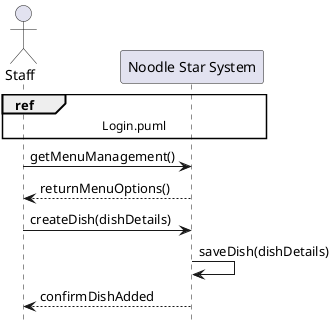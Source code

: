 @startuml
hide footbox
actor Staff
participant "Noodle Star System" as System


ref over Staff, System : Login.puml
Staff -> System: getMenuManagement()
System --> Staff: returnMenuOptions()
Staff -> System: createDish(dishDetails)
System -> System: saveDish(dishDetails)
System --> Staff: confirmDishAdded

@enduml
